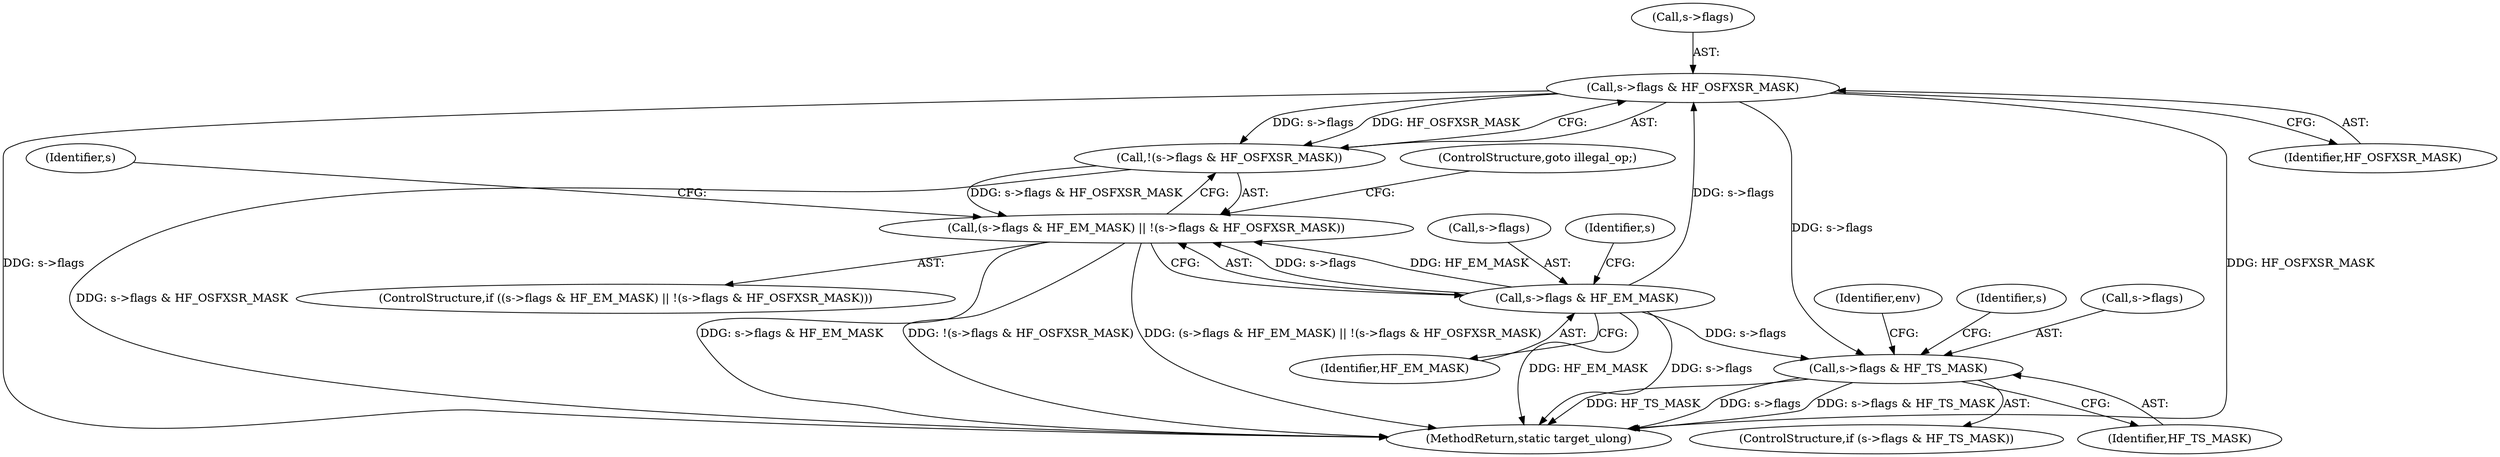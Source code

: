 digraph "0_qemu_30663fd26c0307e414622c7a8607fbc04f92ec14@pointer" {
"1011209" [label="(Call,s->flags & HF_OSFXSR_MASK)"];
"1011203" [label="(Call,s->flags & HF_EM_MASK)"];
"1011208" [label="(Call,!(s->flags & HF_OSFXSR_MASK))"];
"1011202" [label="(Call,(s->flags & HF_EM_MASK) || !(s->flags & HF_OSFXSR_MASK))"];
"1011217" [label="(Call,s->flags & HF_TS_MASK)"];
"1011224" [label="(Identifier,s)"];
"1011840" [label="(MethodReturn,static target_ulong)"];
"1011203" [label="(Call,s->flags & HF_EM_MASK)"];
"1011207" [label="(Identifier,HF_EM_MASK)"];
"1011204" [label="(Call,s->flags)"];
"1011216" [label="(ControlStructure,if (s->flags & HF_TS_MASK))"];
"1011218" [label="(Call,s->flags)"];
"1011219" [label="(Identifier,s)"];
"1011217" [label="(Call,s->flags & HF_TS_MASK)"];
"1011208" [label="(Call,!(s->flags & HF_OSFXSR_MASK))"];
"1011201" [label="(ControlStructure,if ((s->flags & HF_EM_MASK) || !(s->flags & HF_OSFXSR_MASK)))"];
"1011209" [label="(Call,s->flags & HF_OSFXSR_MASK)"];
"1011211" [label="(Identifier,s)"];
"1011233" [label="(Identifier,env)"];
"1011202" [label="(Call,(s->flags & HF_EM_MASK) || !(s->flags & HF_OSFXSR_MASK))"];
"1011213" [label="(Identifier,HF_OSFXSR_MASK)"];
"1011221" [label="(Identifier,HF_TS_MASK)"];
"1011210" [label="(Call,s->flags)"];
"1011215" [label="(ControlStructure,goto illegal_op;)"];
"1011209" -> "1011208"  [label="AST: "];
"1011209" -> "1011213"  [label="CFG: "];
"1011210" -> "1011209"  [label="AST: "];
"1011213" -> "1011209"  [label="AST: "];
"1011208" -> "1011209"  [label="CFG: "];
"1011209" -> "1011840"  [label="DDG: s->flags"];
"1011209" -> "1011840"  [label="DDG: HF_OSFXSR_MASK"];
"1011209" -> "1011208"  [label="DDG: s->flags"];
"1011209" -> "1011208"  [label="DDG: HF_OSFXSR_MASK"];
"1011203" -> "1011209"  [label="DDG: s->flags"];
"1011209" -> "1011217"  [label="DDG: s->flags"];
"1011203" -> "1011202"  [label="AST: "];
"1011203" -> "1011207"  [label="CFG: "];
"1011204" -> "1011203"  [label="AST: "];
"1011207" -> "1011203"  [label="AST: "];
"1011211" -> "1011203"  [label="CFG: "];
"1011202" -> "1011203"  [label="CFG: "];
"1011203" -> "1011840"  [label="DDG: s->flags"];
"1011203" -> "1011840"  [label="DDG: HF_EM_MASK"];
"1011203" -> "1011202"  [label="DDG: s->flags"];
"1011203" -> "1011202"  [label="DDG: HF_EM_MASK"];
"1011203" -> "1011217"  [label="DDG: s->flags"];
"1011208" -> "1011202"  [label="AST: "];
"1011202" -> "1011208"  [label="CFG: "];
"1011208" -> "1011840"  [label="DDG: s->flags & HF_OSFXSR_MASK"];
"1011208" -> "1011202"  [label="DDG: s->flags & HF_OSFXSR_MASK"];
"1011202" -> "1011201"  [label="AST: "];
"1011215" -> "1011202"  [label="CFG: "];
"1011219" -> "1011202"  [label="CFG: "];
"1011202" -> "1011840"  [label="DDG: (s->flags & HF_EM_MASK) || !(s->flags & HF_OSFXSR_MASK)"];
"1011202" -> "1011840"  [label="DDG: s->flags & HF_EM_MASK"];
"1011202" -> "1011840"  [label="DDG: !(s->flags & HF_OSFXSR_MASK)"];
"1011217" -> "1011216"  [label="AST: "];
"1011217" -> "1011221"  [label="CFG: "];
"1011218" -> "1011217"  [label="AST: "];
"1011221" -> "1011217"  [label="AST: "];
"1011224" -> "1011217"  [label="CFG: "];
"1011233" -> "1011217"  [label="CFG: "];
"1011217" -> "1011840"  [label="DDG: HF_TS_MASK"];
"1011217" -> "1011840"  [label="DDG: s->flags"];
"1011217" -> "1011840"  [label="DDG: s->flags & HF_TS_MASK"];
}
